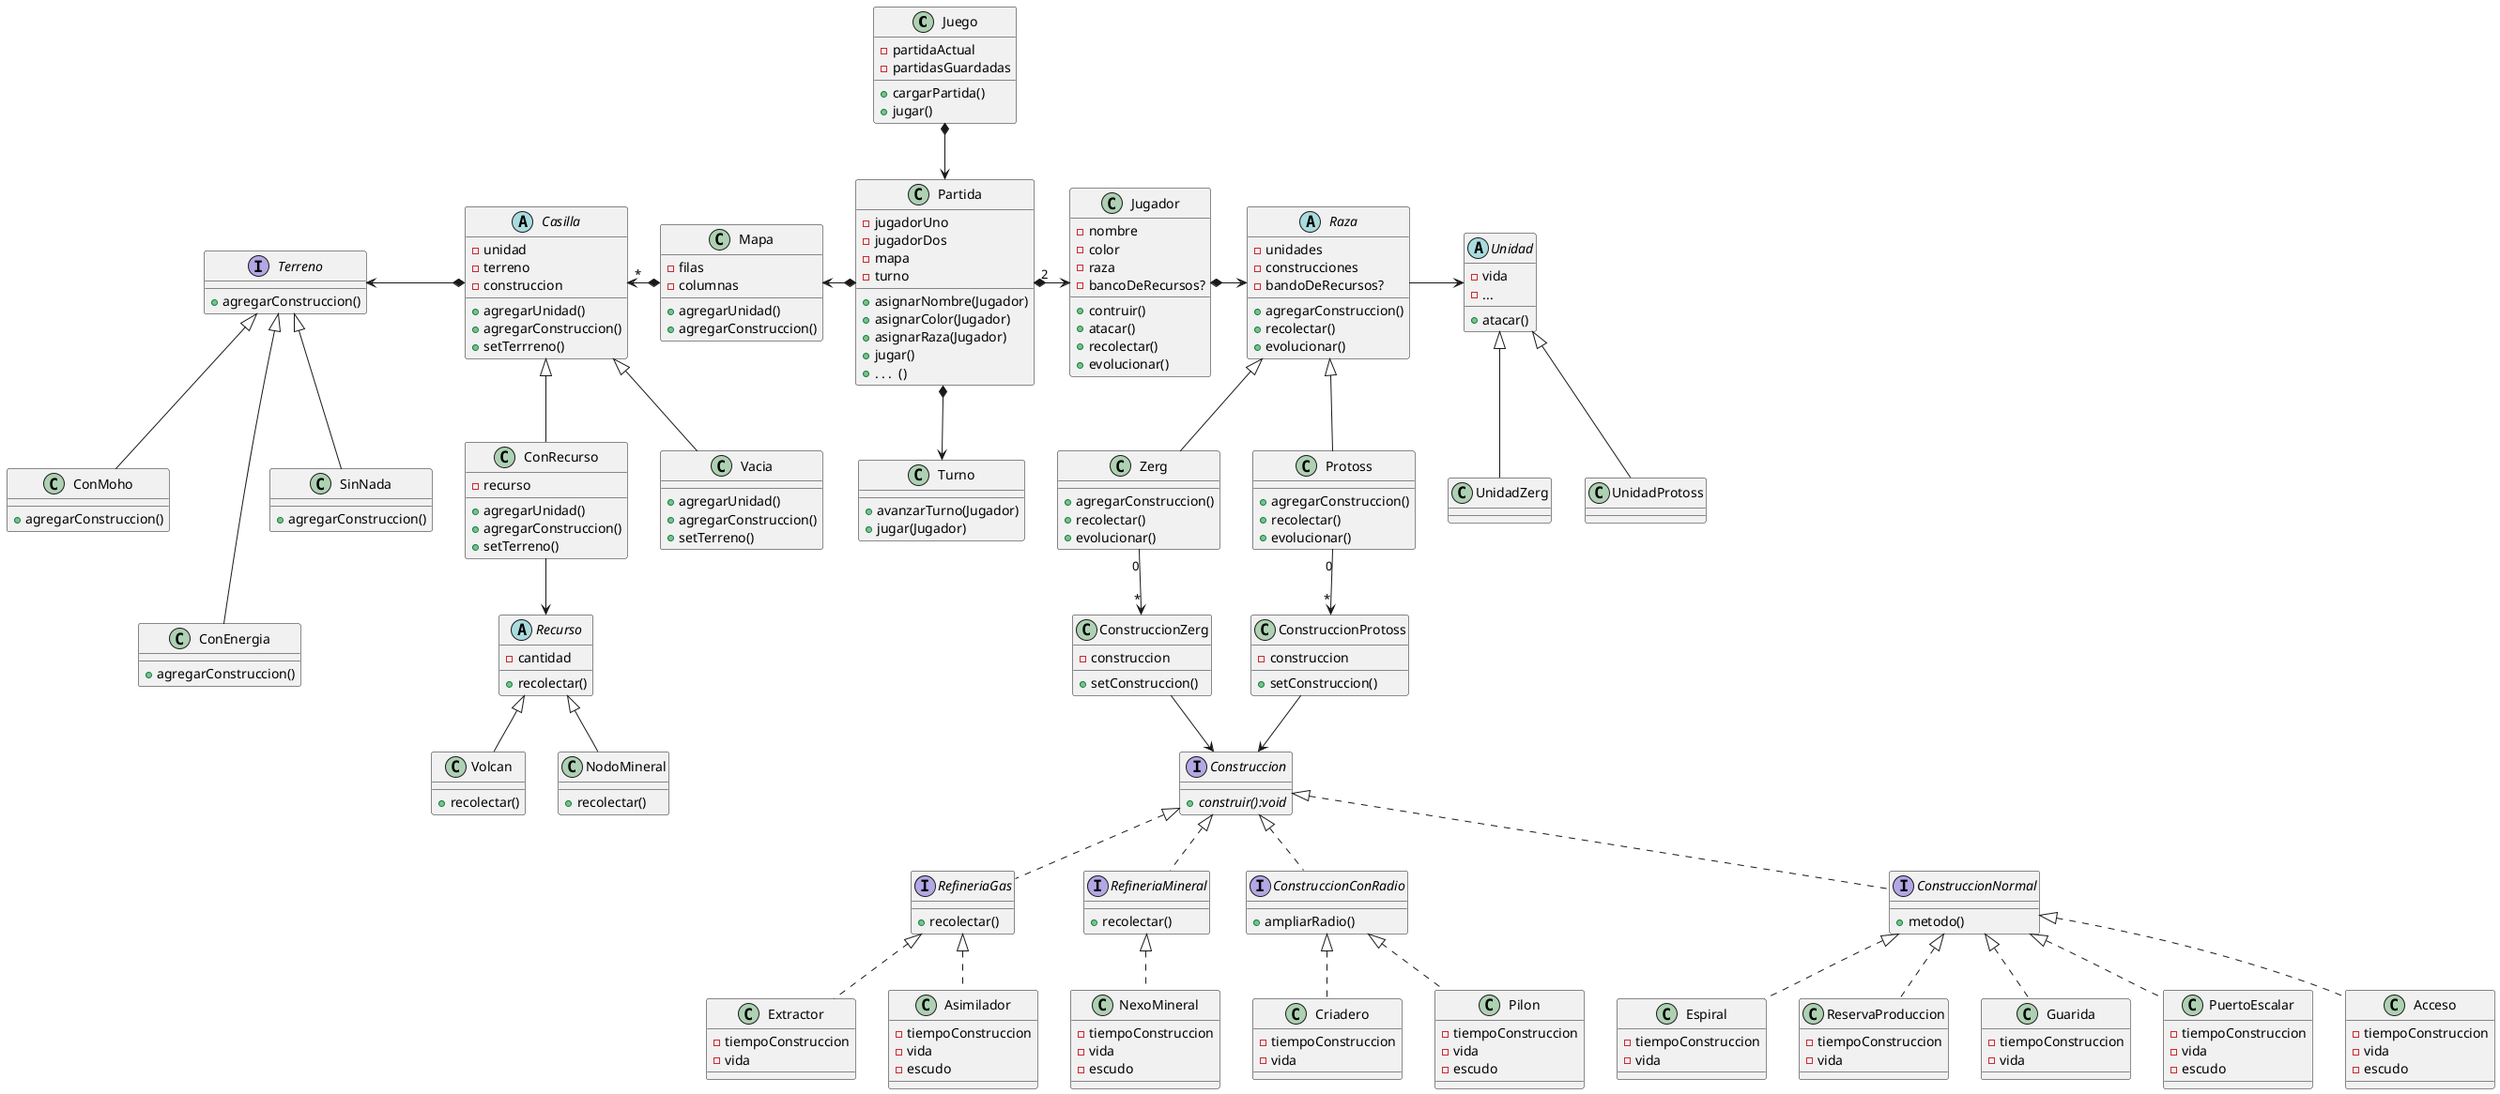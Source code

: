 @startuml
'https://plantuml.com/class-diagram

class Juego {
    - partidaActual
    - partidasGuardadas

    + cargarPartida()
    + jugar()
}

class Partida {
    - jugadorUno
    - jugadorDos
    - mapa
    - turno

    + asignarNombre(Jugador)
    + asignarColor(Jugador)
    + asignarRaza(Jugador)
    + jugar()
    + . . .  ()
}

class Jugador {
    - nombre
    - color
    - raza
    - bancoDeRecursos?

    + contruir()
    + atacar()
    + recolectar()
    + evolucionar()
}

abstract class Raza {
    - unidades
    - construcciones
    - bandoDeRecursos?

    + agregarConstruccion()
    + recolectar()
    + evolucionar()
}

class Zerg {
    + agregarConstruccion()
    + recolectar()
    + evolucionar()
}

class Protoss {
    + agregarConstruccion()
    + recolectar()
    + evolucionar()
}

abstract class Unidad {
    - vida
    - ...

    + atacar()
}

class UnidadZerg {}

class UnidadProtoss {}

class ConstruccionZerg {
    - construccion
    + setConstruccion()
}

class ConstruccionProtoss {
    - construccion
    + setConstruccion()
}

interface Construccion {
    +{abstract}construir():void

}

interface RefineriaGas {
    + recolectar()
}

interface RefineriaMineral {
    + recolectar()
}

interface ConstruccionConRadio {
    +ampliarRadio()
}

interface ConstruccionNormal {
    +metodo()
    }

class Extractor {
    - tiempoConstruccion
    - vida
}

class Asimilador {
    - tiempoConstruccion
    - vida
    - escudo
}

class NexoMineral {
    - tiempoConstruccion
    - vida
    - escudo
}

class Criadero {
    - tiempoConstruccion
    - vida
}

class Pilon {
    - tiempoConstruccion
    - vida
    - escudo
}

class Espiral {
    - tiempoConstruccion
    - vida
}

class ReservaProduccion {
    - tiempoConstruccion
    - vida
}

class Guarida {
    - tiempoConstruccion
    - vida
}

class PuertoEscalar {
    - tiempoConstruccion
    - vida
    - escudo
}

class Acceso {
    - tiempoConstruccion
    - vida
    - escudo
}

class Mapa {
    - filas
    - columnas

    + agregarUnidad()
    + agregarConstruccion()
}

abstract class Casilla {
    - unidad
    - terreno
    - construccion

    + agregarUnidad()
    + agregarConstruccion()
    + setTerrreno()
}

class Vacia {
    + agregarUnidad()
    + agregarConstruccion()
    + setTerreno()
}

class ConRecurso {
    - recurso

    + agregarUnidad()
    + agregarConstruccion()
    + setTerreno()
}

interface Terreno {
    + agregarConstruccion()
}

class ConMoho {
    + agregarConstruccion()
}

class ConEnergia {
    + agregarConstruccion()
}

class SinNada {
    + agregarConstruccion()
}

abstract class Recurso {
    - cantidad
    + recolectar()
}

class Volcan {
    + recolectar()
}

class NodoMineral {
    + recolectar()
}

class Turno {

   +avanzarTurno(Jugador)
   +jugar(Jugador)

   }



Juego *--> Partida
Partida "2" *-> Jugador
Mapa <-* Partida
Partida *--> Turno

Jugador *-> Raza
Raza <|-- Zerg
Raza <|-- Protoss
Raza -> Unidad
Unidad <|-- UnidadZerg
Unidad <|-- UnidadProtoss

Zerg "0" --> "*" ConstruccionZerg
Protoss "0" --> "*" ConstruccionProtoss
ConstruccionZerg --> Construccion
ConstruccionProtoss --> Construccion
Construccion <|.. RefineriaGas
Construccion <|.. RefineriaMineral
Construccion <|.. ConstruccionConRadio
Construccion <|.. ConstruccionNormal
RefineriaGas <|.. Extractor
RefineriaGas <|.. Asimilador
RefineriaMineral <|.. NexoMineral
ConstruccionConRadio <|.. Criadero
ConstruccionConRadio <|.. Pilon
ConstruccionNormal <|.. Espiral
ConstruccionNormal <|.. ReservaProduccion
ConstruccionNormal <|.. Guarida
ConstruccionNormal <|.. PuertoEscalar
ConstruccionNormal <|.. Acceso

Casilla "*" <-* Mapa
Terreno <-* Casilla
Casilla <|-- Vacia
Casilla <|-- ConRecurso
Terreno <|-- ConMoho
Terreno <|--- ConEnergia
Terreno <|-- SinNada

ConRecurso --> Recurso
Recurso <|-- Volcan
Recurso <|-- NodoMineral




@enduml